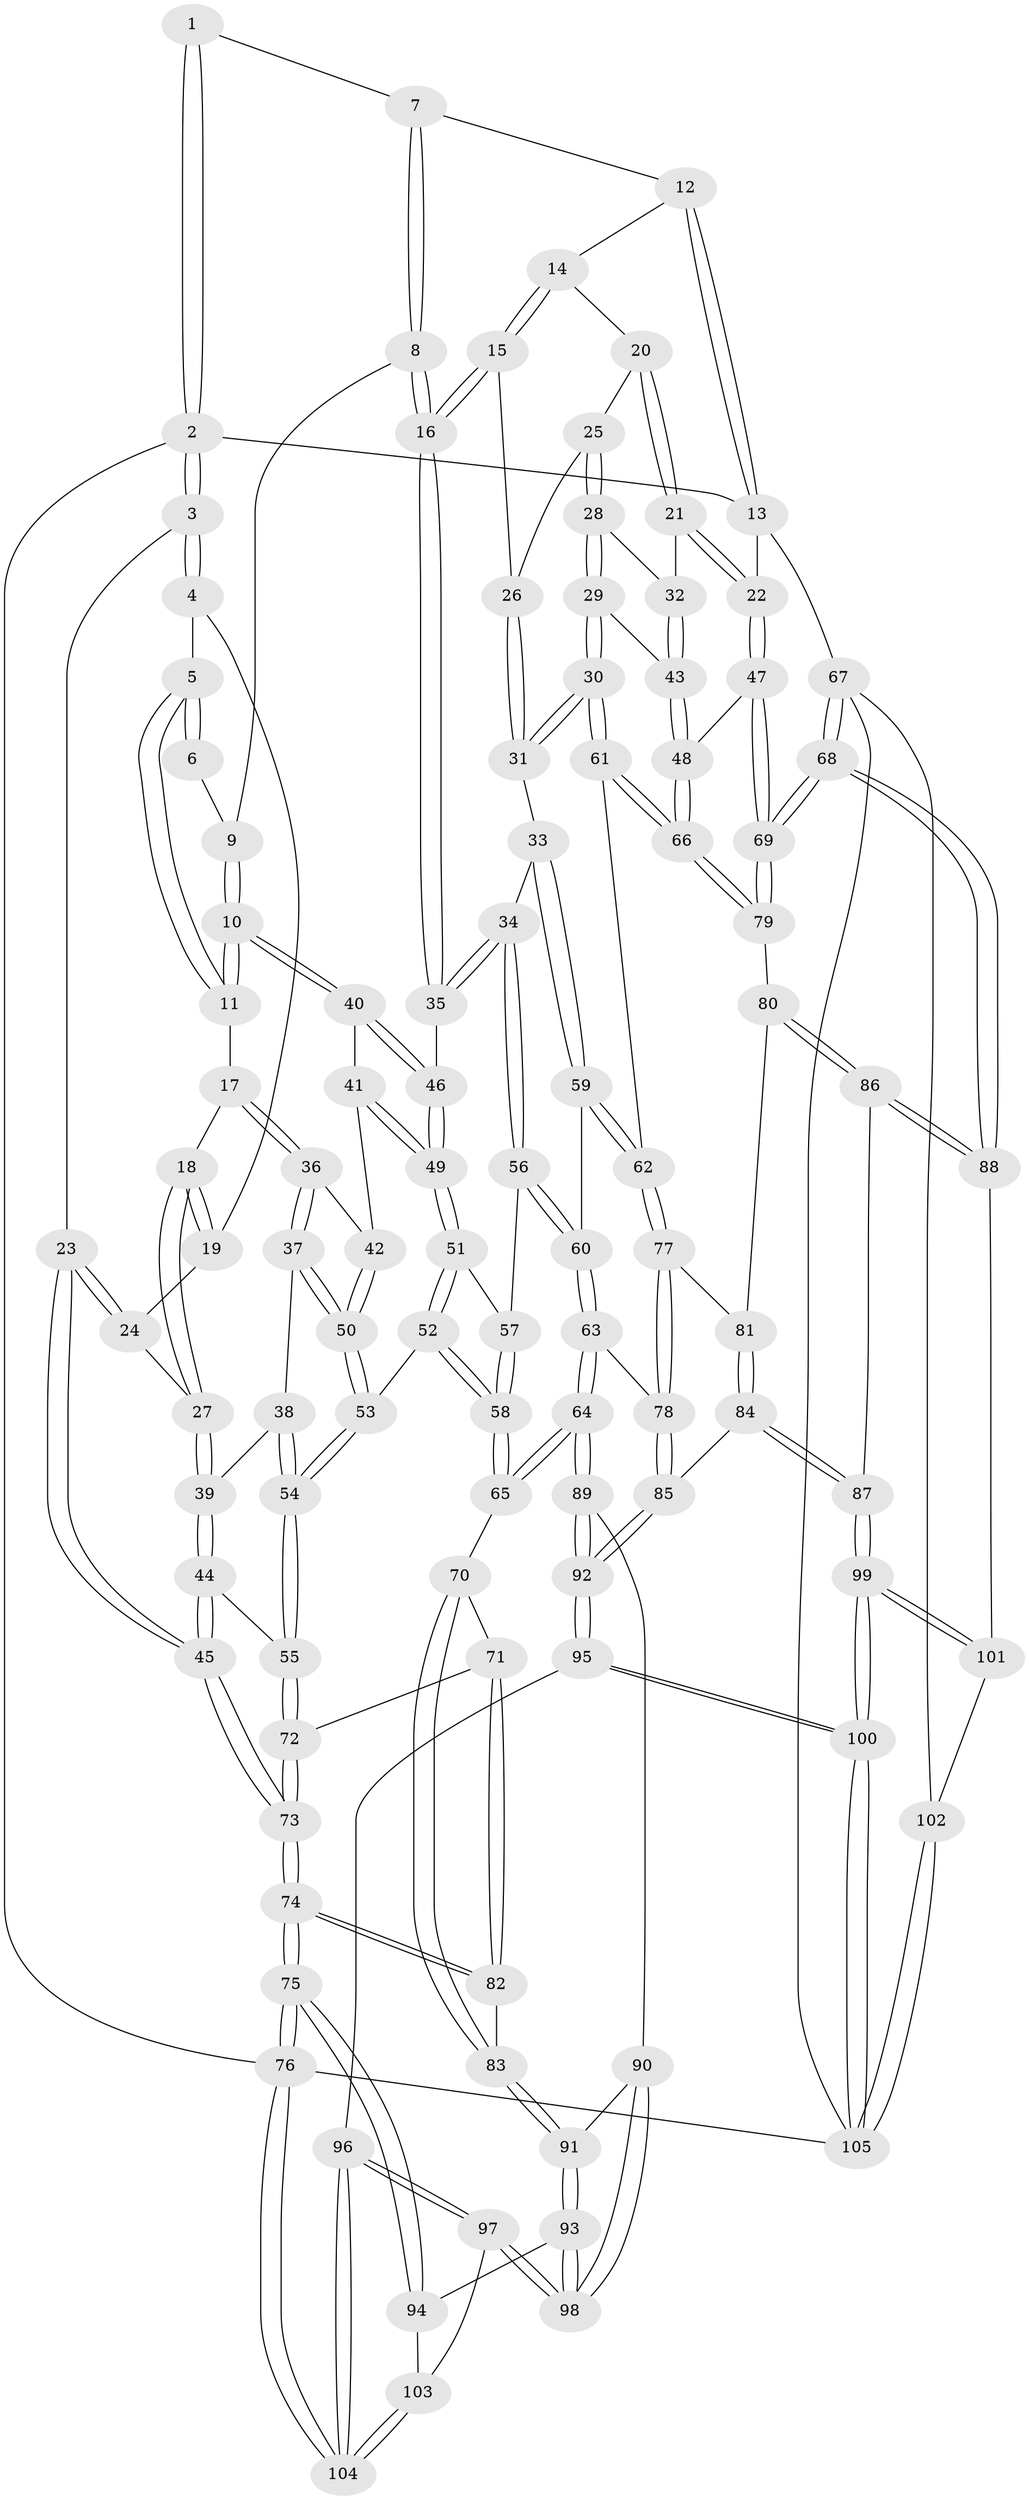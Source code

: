// Generated by graph-tools (version 1.1) at 2025/16/03/09/25 04:16:53]
// undirected, 105 vertices, 259 edges
graph export_dot {
graph [start="1"]
  node [color=gray90,style=filled];
  1 [pos="+0.2964779018820113+0"];
  2 [pos="+0+0"];
  3 [pos="+0+0"];
  4 [pos="+0.13318732843465075+0.06081241200466527"];
  5 [pos="+0.2714692009365913+0"];
  6 [pos="+0.2826374899660383+0"];
  7 [pos="+0.6506124325513826+0"];
  8 [pos="+0.548263099347794+0.13462517062144827"];
  9 [pos="+0.3914532023200522+0.02308564418915113"];
  10 [pos="+0.43949303675887624+0.17605211892771702"];
  11 [pos="+0.2890250632970996+0.07999134161002422"];
  12 [pos="+0.6974068473425248+0"];
  13 [pos="+1+0"];
  14 [pos="+0.760398809835355+0.08283999780860124"];
  15 [pos="+0.650349998787843+0.15660491408021274"];
  16 [pos="+0.542887233936419+0.16993944231813002"];
  17 [pos="+0.23336824261849726+0.1658820802396614"];
  18 [pos="+0.17742674611058465+0.1584653285457327"];
  19 [pos="+0.11389358003575309+0.11156648506346489"];
  20 [pos="+0.7797072088055795+0.12460253153224989"];
  21 [pos="+1+0"];
  22 [pos="+1+0"];
  23 [pos="+0+0.1264253177493156"];
  24 [pos="+0.07719170617854229+0.12453925410617"];
  25 [pos="+0.7855038275039492+0.15137849312054488"];
  26 [pos="+0.7598591310221771+0.16535730455389444"];
  27 [pos="+0.11158554946103057+0.23562152816556095"];
  28 [pos="+0.8211747811366229+0.17187799210084162"];
  29 [pos="+0.7864980953301213+0.3519064490244177"];
  30 [pos="+0.7851548000380615+0.3524781012893638"];
  31 [pos="+0.6980243794387313+0.3089125377316933"];
  32 [pos="+0.9068374603944189+0.16152376008578054"];
  33 [pos="+0.6161693558834564+0.29235143347050335"];
  34 [pos="+0.537523462917067+0.21593182678505038"];
  35 [pos="+0.5309460577398861+0.19648127974934926"];
  36 [pos="+0.2505025998858175+0.24045620021480785"];
  37 [pos="+0.2051787437842548+0.27761340945458673"];
  38 [pos="+0.16489906776808758+0.2928884927552502"];
  39 [pos="+0.10495785643339295+0.258639023845177"];
  40 [pos="+0.45398256010979415+0.18653990713956559"];
  41 [pos="+0.2918084230406695+0.2543225014563121"];
  42 [pos="+0.2694001532274574+0.24901361642178899"];
  43 [pos="+0.910916492431935+0.34160966218344896"];
  44 [pos="+0+0.2902155903115596"];
  45 [pos="+0+0.24558277026670855"];
  46 [pos="+0.47150646992203205+0.1904086329506441"];
  47 [pos="+1+0.40883481767451824"];
  48 [pos="+1+0.4159088823824512"];
  49 [pos="+0.3377839187574309+0.332320635728354"];
  50 [pos="+0.26888797577741186+0.41409176793159846"];
  51 [pos="+0.34203285767398856+0.35200703040707104"];
  52 [pos="+0.27441150118320523+0.41788312551434126"];
  53 [pos="+0.26924514740276095+0.41544874621137506"];
  54 [pos="+0.14547974495453003+0.4145489616130243"];
  55 [pos="+0.12438788459914012+0.4297166832485898"];
  56 [pos="+0.45346647829116815+0.3500681681983657"];
  57 [pos="+0.4084887335566956+0.36537646935558"];
  58 [pos="+0.35183789407008076+0.5796913058879876"];
  59 [pos="+0.5933139413161583+0.41907757794406614"];
  60 [pos="+0.4969700021306256+0.47825366101603767"];
  61 [pos="+0.7733560601171637+0.4171998916857214"];
  62 [pos="+0.661730796731053+0.49692383878475754"];
  63 [pos="+0.44631727669131366+0.5966837791400447"];
  64 [pos="+0.38711433482307633+0.6244580266818279"];
  65 [pos="+0.35375028099617783+0.5869087526472879"];
  66 [pos="+0.8541114009132794+0.6000237569289852"];
  67 [pos="+1+0.925288010114914"];
  68 [pos="+1+0.7834209321471728"];
  69 [pos="+1+0.6456117363287734"];
  70 [pos="+0.15615342239023128+0.5535755436466931"];
  71 [pos="+0.1307182996244095+0.5345129844085545"];
  72 [pos="+0.11630278083039822+0.45938877750661117"];
  73 [pos="+0+0.5181066108770417"];
  74 [pos="+0+0.6487600416549406"];
  75 [pos="+0+0.8353053591167343"];
  76 [pos="+0+1"];
  77 [pos="+0.6508143682547274+0.5765604973567418"];
  78 [pos="+0.5967511769813049+0.6100723864331787"];
  79 [pos="+0.851516179685504+0.6066614143406102"];
  80 [pos="+0.8514244361688952+0.606880417615083"];
  81 [pos="+0.7701947295970067+0.6084669757608412"];
  82 [pos="+0+0.6395671528157073"];
  83 [pos="+0.1326102383826702+0.7174743358416822"];
  84 [pos="+0.6604993504844793+0.775104839478437"];
  85 [pos="+0.6583058026655229+0.7744011527660672"];
  86 [pos="+0.8843159131946525+0.7135216187713292"];
  87 [pos="+0.6657687572064791+0.7784633725435375"];
  88 [pos="+0.9242551340055608+0.7648678574035882"];
  89 [pos="+0.3810749285986665+0.6519841383244291"];
  90 [pos="+0.29555969778890195+0.7072159083019082"];
  91 [pos="+0.15834192324014965+0.7482361627631174"];
  92 [pos="+0.47146984754045923+0.8521806952822659"];
  93 [pos="+0.13275146217816736+0.820973796494565"];
  94 [pos="+0.010677522075729745+0.8553872889393658"];
  95 [pos="+0.43562110518811586+1"];
  96 [pos="+0.3270186632892998+1"];
  97 [pos="+0.2659641853785798+1"];
  98 [pos="+0.25088559592980586+1"];
  99 [pos="+0.7367656253476714+0.90719886068817"];
  100 [pos="+0.6682300847270405+1"];
  101 [pos="+0.8993592142033578+0.8126622394970993"];
  102 [pos="+0.913684660297226+0.9154129430717839"];
  103 [pos="+0.06744319704075304+0.9455870379782098"];
  104 [pos="+0+1"];
  105 [pos="+0.9487048829353435+1"];
  1 -- 2;
  1 -- 2;
  1 -- 7;
  2 -- 3;
  2 -- 3;
  2 -- 13;
  2 -- 76;
  3 -- 4;
  3 -- 4;
  3 -- 23;
  4 -- 5;
  4 -- 19;
  5 -- 6;
  5 -- 6;
  5 -- 11;
  5 -- 11;
  6 -- 9;
  7 -- 8;
  7 -- 8;
  7 -- 12;
  8 -- 9;
  8 -- 16;
  8 -- 16;
  9 -- 10;
  9 -- 10;
  10 -- 11;
  10 -- 11;
  10 -- 40;
  10 -- 40;
  11 -- 17;
  12 -- 13;
  12 -- 13;
  12 -- 14;
  13 -- 22;
  13 -- 67;
  14 -- 15;
  14 -- 15;
  14 -- 20;
  15 -- 16;
  15 -- 16;
  15 -- 26;
  16 -- 35;
  16 -- 35;
  17 -- 18;
  17 -- 36;
  17 -- 36;
  18 -- 19;
  18 -- 19;
  18 -- 27;
  18 -- 27;
  19 -- 24;
  20 -- 21;
  20 -- 21;
  20 -- 25;
  21 -- 22;
  21 -- 22;
  21 -- 32;
  22 -- 47;
  22 -- 47;
  23 -- 24;
  23 -- 24;
  23 -- 45;
  23 -- 45;
  24 -- 27;
  25 -- 26;
  25 -- 28;
  25 -- 28;
  26 -- 31;
  26 -- 31;
  27 -- 39;
  27 -- 39;
  28 -- 29;
  28 -- 29;
  28 -- 32;
  29 -- 30;
  29 -- 30;
  29 -- 43;
  30 -- 31;
  30 -- 31;
  30 -- 61;
  30 -- 61;
  31 -- 33;
  32 -- 43;
  32 -- 43;
  33 -- 34;
  33 -- 59;
  33 -- 59;
  34 -- 35;
  34 -- 35;
  34 -- 56;
  34 -- 56;
  35 -- 46;
  36 -- 37;
  36 -- 37;
  36 -- 42;
  37 -- 38;
  37 -- 50;
  37 -- 50;
  38 -- 39;
  38 -- 54;
  38 -- 54;
  39 -- 44;
  39 -- 44;
  40 -- 41;
  40 -- 46;
  40 -- 46;
  41 -- 42;
  41 -- 49;
  41 -- 49;
  42 -- 50;
  42 -- 50;
  43 -- 48;
  43 -- 48;
  44 -- 45;
  44 -- 45;
  44 -- 55;
  45 -- 73;
  45 -- 73;
  46 -- 49;
  46 -- 49;
  47 -- 48;
  47 -- 69;
  47 -- 69;
  48 -- 66;
  48 -- 66;
  49 -- 51;
  49 -- 51;
  50 -- 53;
  50 -- 53;
  51 -- 52;
  51 -- 52;
  51 -- 57;
  52 -- 53;
  52 -- 58;
  52 -- 58;
  53 -- 54;
  53 -- 54;
  54 -- 55;
  54 -- 55;
  55 -- 72;
  55 -- 72;
  56 -- 57;
  56 -- 60;
  56 -- 60;
  57 -- 58;
  57 -- 58;
  58 -- 65;
  58 -- 65;
  59 -- 60;
  59 -- 62;
  59 -- 62;
  60 -- 63;
  60 -- 63;
  61 -- 62;
  61 -- 66;
  61 -- 66;
  62 -- 77;
  62 -- 77;
  63 -- 64;
  63 -- 64;
  63 -- 78;
  64 -- 65;
  64 -- 65;
  64 -- 89;
  64 -- 89;
  65 -- 70;
  66 -- 79;
  66 -- 79;
  67 -- 68;
  67 -- 68;
  67 -- 102;
  67 -- 105;
  68 -- 69;
  68 -- 69;
  68 -- 88;
  68 -- 88;
  69 -- 79;
  69 -- 79;
  70 -- 71;
  70 -- 83;
  70 -- 83;
  71 -- 72;
  71 -- 82;
  71 -- 82;
  72 -- 73;
  72 -- 73;
  73 -- 74;
  73 -- 74;
  74 -- 75;
  74 -- 75;
  74 -- 82;
  74 -- 82;
  75 -- 76;
  75 -- 76;
  75 -- 94;
  75 -- 94;
  76 -- 104;
  76 -- 104;
  76 -- 105;
  77 -- 78;
  77 -- 78;
  77 -- 81;
  78 -- 85;
  78 -- 85;
  79 -- 80;
  80 -- 81;
  80 -- 86;
  80 -- 86;
  81 -- 84;
  81 -- 84;
  82 -- 83;
  83 -- 91;
  83 -- 91;
  84 -- 85;
  84 -- 87;
  84 -- 87;
  85 -- 92;
  85 -- 92;
  86 -- 87;
  86 -- 88;
  86 -- 88;
  87 -- 99;
  87 -- 99;
  88 -- 101;
  89 -- 90;
  89 -- 92;
  89 -- 92;
  90 -- 91;
  90 -- 98;
  90 -- 98;
  91 -- 93;
  91 -- 93;
  92 -- 95;
  92 -- 95;
  93 -- 94;
  93 -- 98;
  93 -- 98;
  94 -- 103;
  95 -- 96;
  95 -- 100;
  95 -- 100;
  96 -- 97;
  96 -- 97;
  96 -- 104;
  96 -- 104;
  97 -- 98;
  97 -- 98;
  97 -- 103;
  99 -- 100;
  99 -- 100;
  99 -- 101;
  99 -- 101;
  100 -- 105;
  100 -- 105;
  101 -- 102;
  102 -- 105;
  102 -- 105;
  103 -- 104;
  103 -- 104;
}
